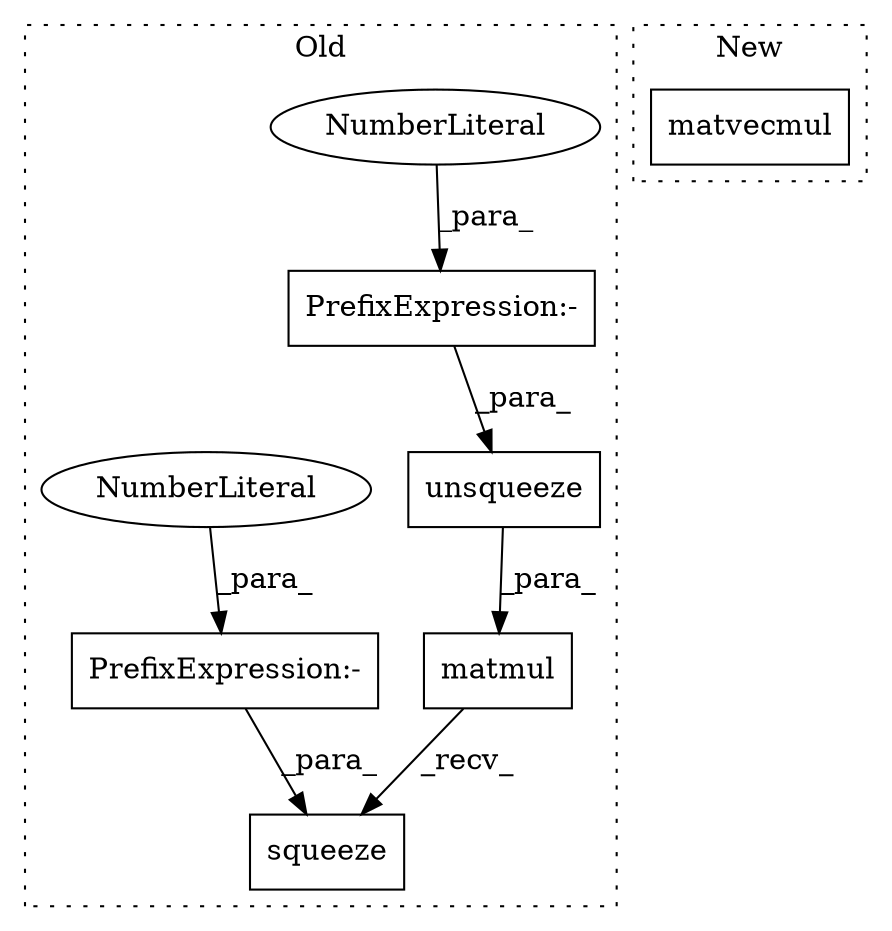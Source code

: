 digraph G {
subgraph cluster0 {
1 [label="unsqueeze" a="32" s="8968,8980" l="10,1" shape="box"];
3 [label="squeeze" a="32" s="8983,8993" l="8,1" shape="box"];
4 [label="matmul" a="32" s="8955,8981" l="7,1" shape="box"];
5 [label="PrefixExpression:-" a="38" s="8978" l="1" shape="box"];
6 [label="NumberLiteral" a="34" s="8979" l="1" shape="ellipse"];
7 [label="PrefixExpression:-" a="38" s="8991" l="1" shape="box"];
8 [label="NumberLiteral" a="34" s="8992" l="1" shape="ellipse"];
label = "Old";
style="dotted";
}
subgraph cluster1 {
2 [label="matvecmul" a="32" s="9000,9025" l="10,1" shape="box"];
label = "New";
style="dotted";
}
1 -> 4 [label="_para_"];
4 -> 3 [label="_recv_"];
5 -> 1 [label="_para_"];
6 -> 5 [label="_para_"];
7 -> 3 [label="_para_"];
8 -> 7 [label="_para_"];
}